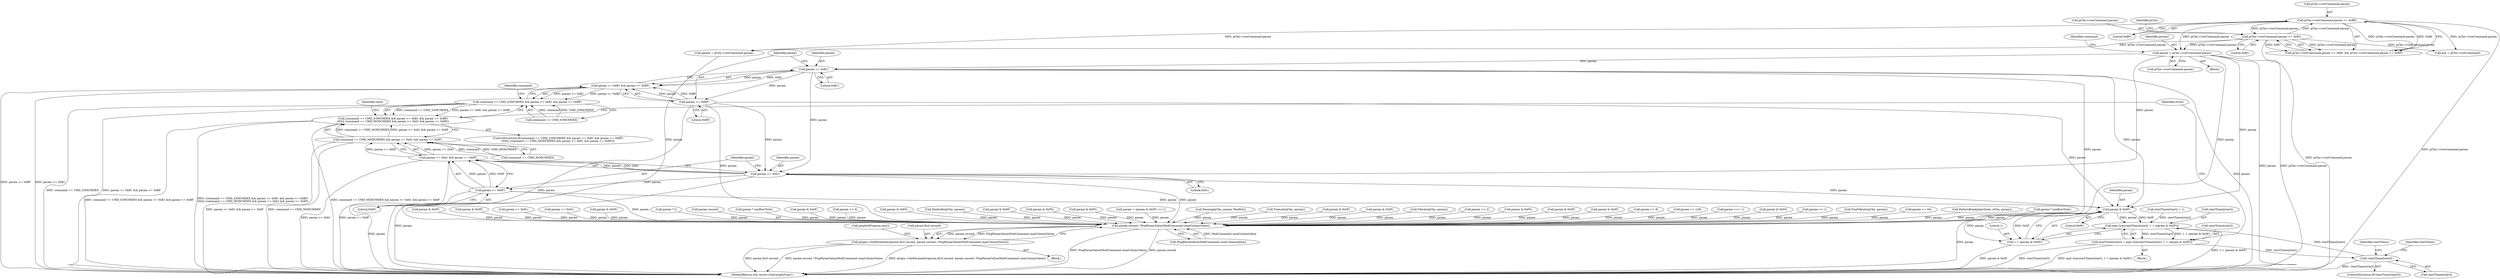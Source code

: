 digraph "0_openmpt_492022c7297ede682161d9c0ec2de15526424e76@pointer" {
"1003398" [label="(Call,param = pChn->rowCommand.param)"];
"1003610" [label="(Call,pChn->rowCommand.param <= 0xBF)"];
"1003603" [label="(Call,pChn->rowCommand.param >= 0xB1)"];
"1003412" [label="(Call,param >= 0xB1)"];
"1003411" [label="(Call,param >= 0xB1 && param <= 0xBF)"];
"1003407" [label="(Call,command == CMD_S3MCMDEX && param >= 0xB1 && param <= 0xBF)"];
"1003406" [label="(Call,(command == CMD_S3MCMDEX && param >= 0xB1 && param <= 0xBF)\n\t\t\t\t\t|| (command == CMD_MODCMDEX && param >= 0x61 && param <= 0x6F))"];
"1003415" [label="(Call,param <= 0xBF)"];
"1003423" [label="(Call,param >= 0x61)"];
"1003422" [label="(Call,param >= 0x61 && param <= 0x6F)"];
"1003418" [label="(Call,command == CMD_MODCMDEX && param >= 0x61 && param <= 0x6F)"];
"1003426" [label="(Call,param <= 0x6F)"];
"1003460" [label="(Call,param & 0x0F)"];
"1003454" [label="(Call,mpt::lcm(startTimes[start], 1 + (param & 0x0F)))"];
"1003450" [label="(Call,startTimes[start] = mpt::lcm(startTimes[start], 1 + (param & 0x0F)))"];
"1003441" [label="(Call,!startTimes[start])"];
"1003458" [label="(Call,1 + (param & 0x0F))"];
"1003865" [label="(Call,param.second / PlugParamValue(ModCommand::maxColumnValue))"];
"1003859" [label="(Call,plugin->SetParameter(param.first.second, param.second / PlugParamValue(ModCommand::maxColumnValue)))"];
"1002176" [label="(Call,param & 0xF0)"];
"1003603" [label="(Call,pChn->rowCommand.param >= 0xB1)"];
"1003409" [label="(Identifier,command)"];
"1003442" [label="(Call,startTimes[start])"];
"1002216" [label="(Call,Panbrello(pChn, param))"];
"1001666" [label="(Call,param & 0x0F)"];
"1002128" [label="(Call,param & 0xF0)"];
"1001543" [label="(Call,param & 0xF0)"];
"1003416" [label="(Identifier,param)"];
"1003872" [label="(Call,plugSetProgram.any())"];
"1003454" [label="(Call,mpt::lcm(startTimes[start], 1 + (param & 0x0F)))"];
"1001970" [label="(Call,param = (param & 0x0F) << 1)"];
"1003385" [label="(Identifier,nChn)"];
"1002144" [label="(Call,Panning(pChn, param, Pan8bit))"];
"1003452" [label="(Identifier,startTimes)"];
"1003414" [label="(Literal,0xB1)"];
"1003425" [label="(Literal,0x61)"];
"1003610" [label="(Call,pChn->rowCommand.param <= 0xBF)"];
"1003408" [label="(Call,command == CMD_S3MCMDEX)"];
"1003415" [label="(Call,param <= 0xBF)"];
"1003420" [label="(Identifier,command)"];
"1003423" [label="(Call,param >= 0x61)"];
"1003399" [label="(Identifier,param)"];
"1003458" [label="(Call,1 + (param & 0x0F))"];
"1003459" [label="(Literal,1)"];
"1002211" [label="(Call,Tremolo(pChn, param))"];
"1003923" [label="(MethodReturn,std::vector<GetLengthType>)"];
"1003398" [label="(Call,param = pChn->rowCommand.param)"];
"1003849" [label="(Block,)"];
"1003412" [label="(Call,param >= 0xB1)"];
"1001749" [label="(Call,param & 0x0F)"];
"1003422" [label="(Call,param >= 0x61 && param <= 0x6F)"];
"1001570" [label="(Call,param & 0x0F)"];
"1003400" [label="(Call,pChn->rowCommand.param)"];
"1003432" [label="(Identifier,start)"];
"1003440" [label="(ControlStructure,if(!startTimes[start]))"];
"1003869" [label="(Call,PlugParamValue(ModCommand::maxColumnValue))"];
"1003413" [label="(Identifier,param)"];
"1003417" [label="(Literal,0xBF)"];
"1002201" [label="(Call,Vibrato(pChn, param))"];
"1001809" [label="(Call,param << 2)"];
"1001737" [label="(Call,param & 0xF0)"];
"1002108" [label="(Call,param & 0x0F)"];
"1003604" [label="(Call,pChn->rowCommand.param)"];
"1003447" [label="(Identifier,startTimes)"];
"1002183" [label="(Call,param & 0x0F)"];
"1003461" [label="(Identifier,param)"];
"1003616" [label="(Literal,0xBF)"];
"1003419" [label="(Call,command == CMD_MODCMDEX)"];
"1001820" [label="(Call,param << 8)"];
"1003460" [label="(Call,param & 0x0F)"];
"1001151" [label="(Call,param = pChn->rowCommand.param)"];
"1003441" [label="(Call,!startTimes[start])"];
"1001859" [label="(Call,param <= 128)"];
"1001982" [label="(Call,param <<= 1)"];
"1001660" [label="(Call,param & 0xF0)"];
"1001955" [label="(Call,param << 1)"];
"1003429" [label="(Block,)"];
"1003418" [label="(Call,command == CMD_MODCMDEX && param >= 0x61 && param <= 0x6F)"];
"1002206" [label="(Call,FineVibrato(pChn, param))"];
"1003462" [label="(Literal,0x0F)"];
"1002050" [label="(Call,param <= 64)"];
"1003860" [label="(Call,param.first.second)"];
"1003451" [label="(Call,startTimes[start])"];
"1001398" [label="(Call,PatternBreak(playState, nChn, param))"];
"1002014" [label="(Call,param * nonRowTicks)"];
"1003865" [label="(Call,param.second / PlugParamValue(ModCommand::maxColumnValue))"];
"1003388" [label="(Block,)"];
"1003455" [label="(Call,startTimes[start])"];
"1002119" [label="(Call,param & 0x0F)"];
"1001653" [label="(Call,param & 0x0F)"];
"1001549" [label="(Call,param <= 0x91)"];
"1003424" [label="(Identifier,param)"];
"1003602" [label="(Call,pChn->rowCommand.param >= 0xB1 && pChn->rowCommand.param <= 0xBF)"];
"1001555" [label="(Call,param == 0x91)"];
"1003859" [label="(Call,plugin->SetParameter(param.first.second, param.second / PlugParamValue(ModCommand::maxColumnValue)))"];
"1003609" [label="(Literal,0xB1)"];
"1001728" [label="(Call,param & 0x0F)"];
"1001867" [label="(Call,param * 2)"];
"1003411" [label="(Call,param >= 0xB1 && param <= 0xBF)"];
"1003445" [label="(Call,startTimes[start] = 1)"];
"1002482" [label="(Call,&m = pChn->rowCommand)"];
"1003405" [label="(ControlStructure,if((command == CMD_S3MCMDEX && param >= 0xB1 && param <= 0xBF)\n\t\t\t\t\t|| (command == CMD_MODCMDEX && param >= 0x61 && param <= 0x6F)))"];
"1003427" [label="(Identifier,param)"];
"1003866" [label="(Call,param.second)"];
"1002038" [label="(Call,param * nonRowTicks)"];
"1001564" [label="(Call,param & 0x0F)"];
"1003611" [label="(Call,pChn->rowCommand.param)"];
"1003613" [label="(Identifier,pChn)"];
"1003426" [label="(Call,param <= 0x6F)"];
"1003428" [label="(Literal,0x6F)"];
"1003407" [label="(Call,command == CMD_S3MCMDEX && param >= 0xB1 && param <= 0xBF)"];
"1003406" [label="(Call,(command == CMD_S3MCMDEX && param >= 0xB1 && param <= 0xBF)\n\t\t\t\t\t|| (command == CMD_MODCMDEX && param >= 0x61 && param <= 0x6F))"];
"1002092" [label="(Call,param >> 4)"];
"1003450" [label="(Call,startTimes[start] = mpt::lcm(startTimes[start], 1 + (param & 0x0F)))"];
"1003398" -> "1003388"  [label="AST: "];
"1003398" -> "1003400"  [label="CFG: "];
"1003399" -> "1003398"  [label="AST: "];
"1003400" -> "1003398"  [label="AST: "];
"1003409" -> "1003398"  [label="CFG: "];
"1003398" -> "1003923"  [label="DDG: param"];
"1003398" -> "1003923"  [label="DDG: pChn->rowCommand.param"];
"1003610" -> "1003398"  [label="DDG: pChn->rowCommand.param"];
"1003603" -> "1003398"  [label="DDG: pChn->rowCommand.param"];
"1003398" -> "1003412"  [label="DDG: param"];
"1003398" -> "1003423"  [label="DDG: param"];
"1003398" -> "1003460"  [label="DDG: param"];
"1003398" -> "1003865"  [label="DDG: param"];
"1003610" -> "1003602"  [label="AST: "];
"1003610" -> "1003616"  [label="CFG: "];
"1003611" -> "1003610"  [label="AST: "];
"1003616" -> "1003610"  [label="AST: "];
"1003602" -> "1003610"  [label="CFG: "];
"1003610" -> "1003923"  [label="DDG: pChn->rowCommand.param"];
"1003610" -> "1001151"  [label="DDG: pChn->rowCommand.param"];
"1003610" -> "1002482"  [label="DDG: pChn->rowCommand.param"];
"1003610" -> "1003603"  [label="DDG: pChn->rowCommand.param"];
"1003610" -> "1003602"  [label="DDG: pChn->rowCommand.param"];
"1003610" -> "1003602"  [label="DDG: 0xBF"];
"1003603" -> "1003610"  [label="DDG: pChn->rowCommand.param"];
"1003603" -> "1003602"  [label="AST: "];
"1003603" -> "1003609"  [label="CFG: "];
"1003604" -> "1003603"  [label="AST: "];
"1003609" -> "1003603"  [label="AST: "];
"1003613" -> "1003603"  [label="CFG: "];
"1003602" -> "1003603"  [label="CFG: "];
"1003603" -> "1003923"  [label="DDG: pChn->rowCommand.param"];
"1003603" -> "1001151"  [label="DDG: pChn->rowCommand.param"];
"1003603" -> "1002482"  [label="DDG: pChn->rowCommand.param"];
"1003603" -> "1003602"  [label="DDG: pChn->rowCommand.param"];
"1003603" -> "1003602"  [label="DDG: 0xB1"];
"1003412" -> "1003411"  [label="AST: "];
"1003412" -> "1003414"  [label="CFG: "];
"1003413" -> "1003412"  [label="AST: "];
"1003414" -> "1003412"  [label="AST: "];
"1003416" -> "1003412"  [label="CFG: "];
"1003411" -> "1003412"  [label="CFG: "];
"1003412" -> "1003923"  [label="DDG: param"];
"1003412" -> "1003411"  [label="DDG: param"];
"1003412" -> "1003411"  [label="DDG: 0xB1"];
"1003412" -> "1003415"  [label="DDG: param"];
"1003412" -> "1003423"  [label="DDG: param"];
"1003412" -> "1003460"  [label="DDG: param"];
"1003412" -> "1003865"  [label="DDG: param"];
"1003411" -> "1003407"  [label="AST: "];
"1003411" -> "1003415"  [label="CFG: "];
"1003415" -> "1003411"  [label="AST: "];
"1003407" -> "1003411"  [label="CFG: "];
"1003411" -> "1003923"  [label="DDG: param <= 0xBF"];
"1003411" -> "1003923"  [label="DDG: param >= 0xB1"];
"1003411" -> "1003407"  [label="DDG: param >= 0xB1"];
"1003411" -> "1003407"  [label="DDG: param <= 0xBF"];
"1003415" -> "1003411"  [label="DDG: param"];
"1003415" -> "1003411"  [label="DDG: 0xBF"];
"1003407" -> "1003406"  [label="AST: "];
"1003407" -> "1003408"  [label="CFG: "];
"1003408" -> "1003407"  [label="AST: "];
"1003420" -> "1003407"  [label="CFG: "];
"1003406" -> "1003407"  [label="CFG: "];
"1003407" -> "1003923"  [label="DDG: command == CMD_S3MCMDEX"];
"1003407" -> "1003923"  [label="DDG: param >= 0xB1 && param <= 0xBF"];
"1003407" -> "1003406"  [label="DDG: command == CMD_S3MCMDEX"];
"1003407" -> "1003406"  [label="DDG: param >= 0xB1 && param <= 0xBF"];
"1003408" -> "1003407"  [label="DDG: command"];
"1003408" -> "1003407"  [label="DDG: CMD_S3MCMDEX"];
"1003406" -> "1003405"  [label="AST: "];
"1003406" -> "1003418"  [label="CFG: "];
"1003418" -> "1003406"  [label="AST: "];
"1003432" -> "1003406"  [label="CFG: "];
"1003385" -> "1003406"  [label="CFG: "];
"1003406" -> "1003923"  [label="DDG: command == CMD_MODCMDEX && param >= 0x61 && param <= 0x6F"];
"1003406" -> "1003923"  [label="DDG: command == CMD_S3MCMDEX && param >= 0xB1 && param <= 0xBF"];
"1003406" -> "1003923"  [label="DDG: (command == CMD_S3MCMDEX && param >= 0xB1 && param <= 0xBF)\n\t\t\t\t\t|| (command == CMD_MODCMDEX && param >= 0x61 && param <= 0x6F)"];
"1003418" -> "1003406"  [label="DDG: command == CMD_MODCMDEX"];
"1003418" -> "1003406"  [label="DDG: param >= 0x61 && param <= 0x6F"];
"1003415" -> "1003417"  [label="CFG: "];
"1003416" -> "1003415"  [label="AST: "];
"1003417" -> "1003415"  [label="AST: "];
"1003415" -> "1003923"  [label="DDG: param"];
"1003415" -> "1003423"  [label="DDG: param"];
"1003415" -> "1003460"  [label="DDG: param"];
"1003415" -> "1003865"  [label="DDG: param"];
"1003423" -> "1003422"  [label="AST: "];
"1003423" -> "1003425"  [label="CFG: "];
"1003424" -> "1003423"  [label="AST: "];
"1003425" -> "1003423"  [label="AST: "];
"1003427" -> "1003423"  [label="CFG: "];
"1003422" -> "1003423"  [label="CFG: "];
"1003423" -> "1003923"  [label="DDG: param"];
"1003423" -> "1003422"  [label="DDG: param"];
"1003423" -> "1003422"  [label="DDG: 0x61"];
"1003423" -> "1003426"  [label="DDG: param"];
"1003423" -> "1003460"  [label="DDG: param"];
"1003423" -> "1003865"  [label="DDG: param"];
"1003422" -> "1003418"  [label="AST: "];
"1003422" -> "1003426"  [label="CFG: "];
"1003426" -> "1003422"  [label="AST: "];
"1003418" -> "1003422"  [label="CFG: "];
"1003422" -> "1003923"  [label="DDG: param >= 0x61"];
"1003422" -> "1003923"  [label="DDG: param <= 0x6F"];
"1003422" -> "1003418"  [label="DDG: param >= 0x61"];
"1003422" -> "1003418"  [label="DDG: param <= 0x6F"];
"1003426" -> "1003422"  [label="DDG: param"];
"1003426" -> "1003422"  [label="DDG: 0x6F"];
"1003418" -> "1003419"  [label="CFG: "];
"1003419" -> "1003418"  [label="AST: "];
"1003418" -> "1003923"  [label="DDG: param >= 0x61 && param <= 0x6F"];
"1003418" -> "1003923"  [label="DDG: command == CMD_MODCMDEX"];
"1003419" -> "1003418"  [label="DDG: command"];
"1003419" -> "1003418"  [label="DDG: CMD_MODCMDEX"];
"1003426" -> "1003428"  [label="CFG: "];
"1003427" -> "1003426"  [label="AST: "];
"1003428" -> "1003426"  [label="AST: "];
"1003426" -> "1003923"  [label="DDG: param"];
"1003426" -> "1003460"  [label="DDG: param"];
"1003426" -> "1003865"  [label="DDG: param"];
"1003460" -> "1003458"  [label="AST: "];
"1003460" -> "1003462"  [label="CFG: "];
"1003461" -> "1003460"  [label="AST: "];
"1003462" -> "1003460"  [label="AST: "];
"1003458" -> "1003460"  [label="CFG: "];
"1003460" -> "1003923"  [label="DDG: param"];
"1003460" -> "1003454"  [label="DDG: param"];
"1003460" -> "1003454"  [label="DDG: 0x0F"];
"1003460" -> "1003458"  [label="DDG: param"];
"1003460" -> "1003458"  [label="DDG: 0x0F"];
"1003460" -> "1003865"  [label="DDG: param"];
"1003454" -> "1003450"  [label="AST: "];
"1003454" -> "1003458"  [label="CFG: "];
"1003455" -> "1003454"  [label="AST: "];
"1003458" -> "1003454"  [label="AST: "];
"1003450" -> "1003454"  [label="CFG: "];
"1003454" -> "1003923"  [label="DDG: 1 + (param & 0x0F)"];
"1003454" -> "1003450"  [label="DDG: startTimes[start]"];
"1003454" -> "1003450"  [label="DDG: 1 + (param & 0x0F)"];
"1003445" -> "1003454"  [label="DDG: startTimes[start]"];
"1003441" -> "1003454"  [label="DDG: startTimes[start]"];
"1003450" -> "1003429"  [label="AST: "];
"1003451" -> "1003450"  [label="AST: "];
"1003385" -> "1003450"  [label="CFG: "];
"1003450" -> "1003923"  [label="DDG: startTimes[start]"];
"1003450" -> "1003923"  [label="DDG: mpt::lcm(startTimes[start], 1 + (param & 0x0F))"];
"1003450" -> "1003441"  [label="DDG: startTimes[start]"];
"1003441" -> "1003440"  [label="AST: "];
"1003441" -> "1003442"  [label="CFG: "];
"1003442" -> "1003441"  [label="AST: "];
"1003447" -> "1003441"  [label="CFG: "];
"1003452" -> "1003441"  [label="CFG: "];
"1003441" -> "1003923"  [label="DDG: !startTimes[start]"];
"1003459" -> "1003458"  [label="AST: "];
"1003458" -> "1003923"  [label="DDG: param & 0x0F"];
"1003865" -> "1003859"  [label="AST: "];
"1003865" -> "1003869"  [label="CFG: "];
"1003866" -> "1003865"  [label="AST: "];
"1003869" -> "1003865"  [label="AST: "];
"1003859" -> "1003865"  [label="CFG: "];
"1003865" -> "1003923"  [label="DDG: PlugParamValue(ModCommand::maxColumnValue)"];
"1003865" -> "1003923"  [label="DDG: param.second"];
"1003865" -> "1003859"  [label="DDG: param.second"];
"1003865" -> "1003859"  [label="DDG: PlugParamValue(ModCommand::maxColumnValue)"];
"1002183" -> "1003865"  [label="DDG: param"];
"1001555" -> "1003865"  [label="DDG: param"];
"1002050" -> "1003865"  [label="DDG: param"];
"1001728" -> "1003865"  [label="DDG: param"];
"1002128" -> "1003865"  [label="DDG: param"];
"1002119" -> "1003865"  [label="DDG: param"];
"1002211" -> "1003865"  [label="DDG: param"];
"1002014" -> "1003865"  [label="DDG: param"];
"1001543" -> "1003865"  [label="DDG: param"];
"1002144" -> "1003865"  [label="DDG: param"];
"1001749" -> "1003865"  [label="DDG: param"];
"1001653" -> "1003865"  [label="DDG: param"];
"1001564" -> "1003865"  [label="DDG: param"];
"1002092" -> "1003865"  [label="DDG: param"];
"1001666" -> "1003865"  [label="DDG: param"];
"1001151" -> "1003865"  [label="DDG: param"];
"1002206" -> "1003865"  [label="DDG: param"];
"1001867" -> "1003865"  [label="DDG: param"];
"1001570" -> "1003865"  [label="DDG: param"];
"1001809" -> "1003865"  [label="DDG: param"];
"1002176" -> "1003865"  [label="DDG: param"];
"1001660" -> "1003865"  [label="DDG: param"];
"1001820" -> "1003865"  [label="DDG: param"];
"1002108" -> "1003865"  [label="DDG: param"];
"1001955" -> "1003865"  [label="DDG: param"];
"1001398" -> "1003865"  [label="DDG: param"];
"1002216" -> "1003865"  [label="DDG: param"];
"1002038" -> "1003865"  [label="DDG: param"];
"1001737" -> "1003865"  [label="DDG: param"];
"1001859" -> "1003865"  [label="DDG: param"];
"1001549" -> "1003865"  [label="DDG: param"];
"1002201" -> "1003865"  [label="DDG: param"];
"1001982" -> "1003865"  [label="DDG: param"];
"1001970" -> "1003865"  [label="DDG: param"];
"1003869" -> "1003865"  [label="DDG: ModCommand::maxColumnValue"];
"1003859" -> "1003849"  [label="AST: "];
"1003860" -> "1003859"  [label="AST: "];
"1003872" -> "1003859"  [label="CFG: "];
"1003859" -> "1003923"  [label="DDG: param.first.second"];
"1003859" -> "1003923"  [label="DDG: param.second / PlugParamValue(ModCommand::maxColumnValue)"];
"1003859" -> "1003923"  [label="DDG: plugin->SetParameter(param.first.second, param.second / PlugParamValue(ModCommand::maxColumnValue))"];
}
